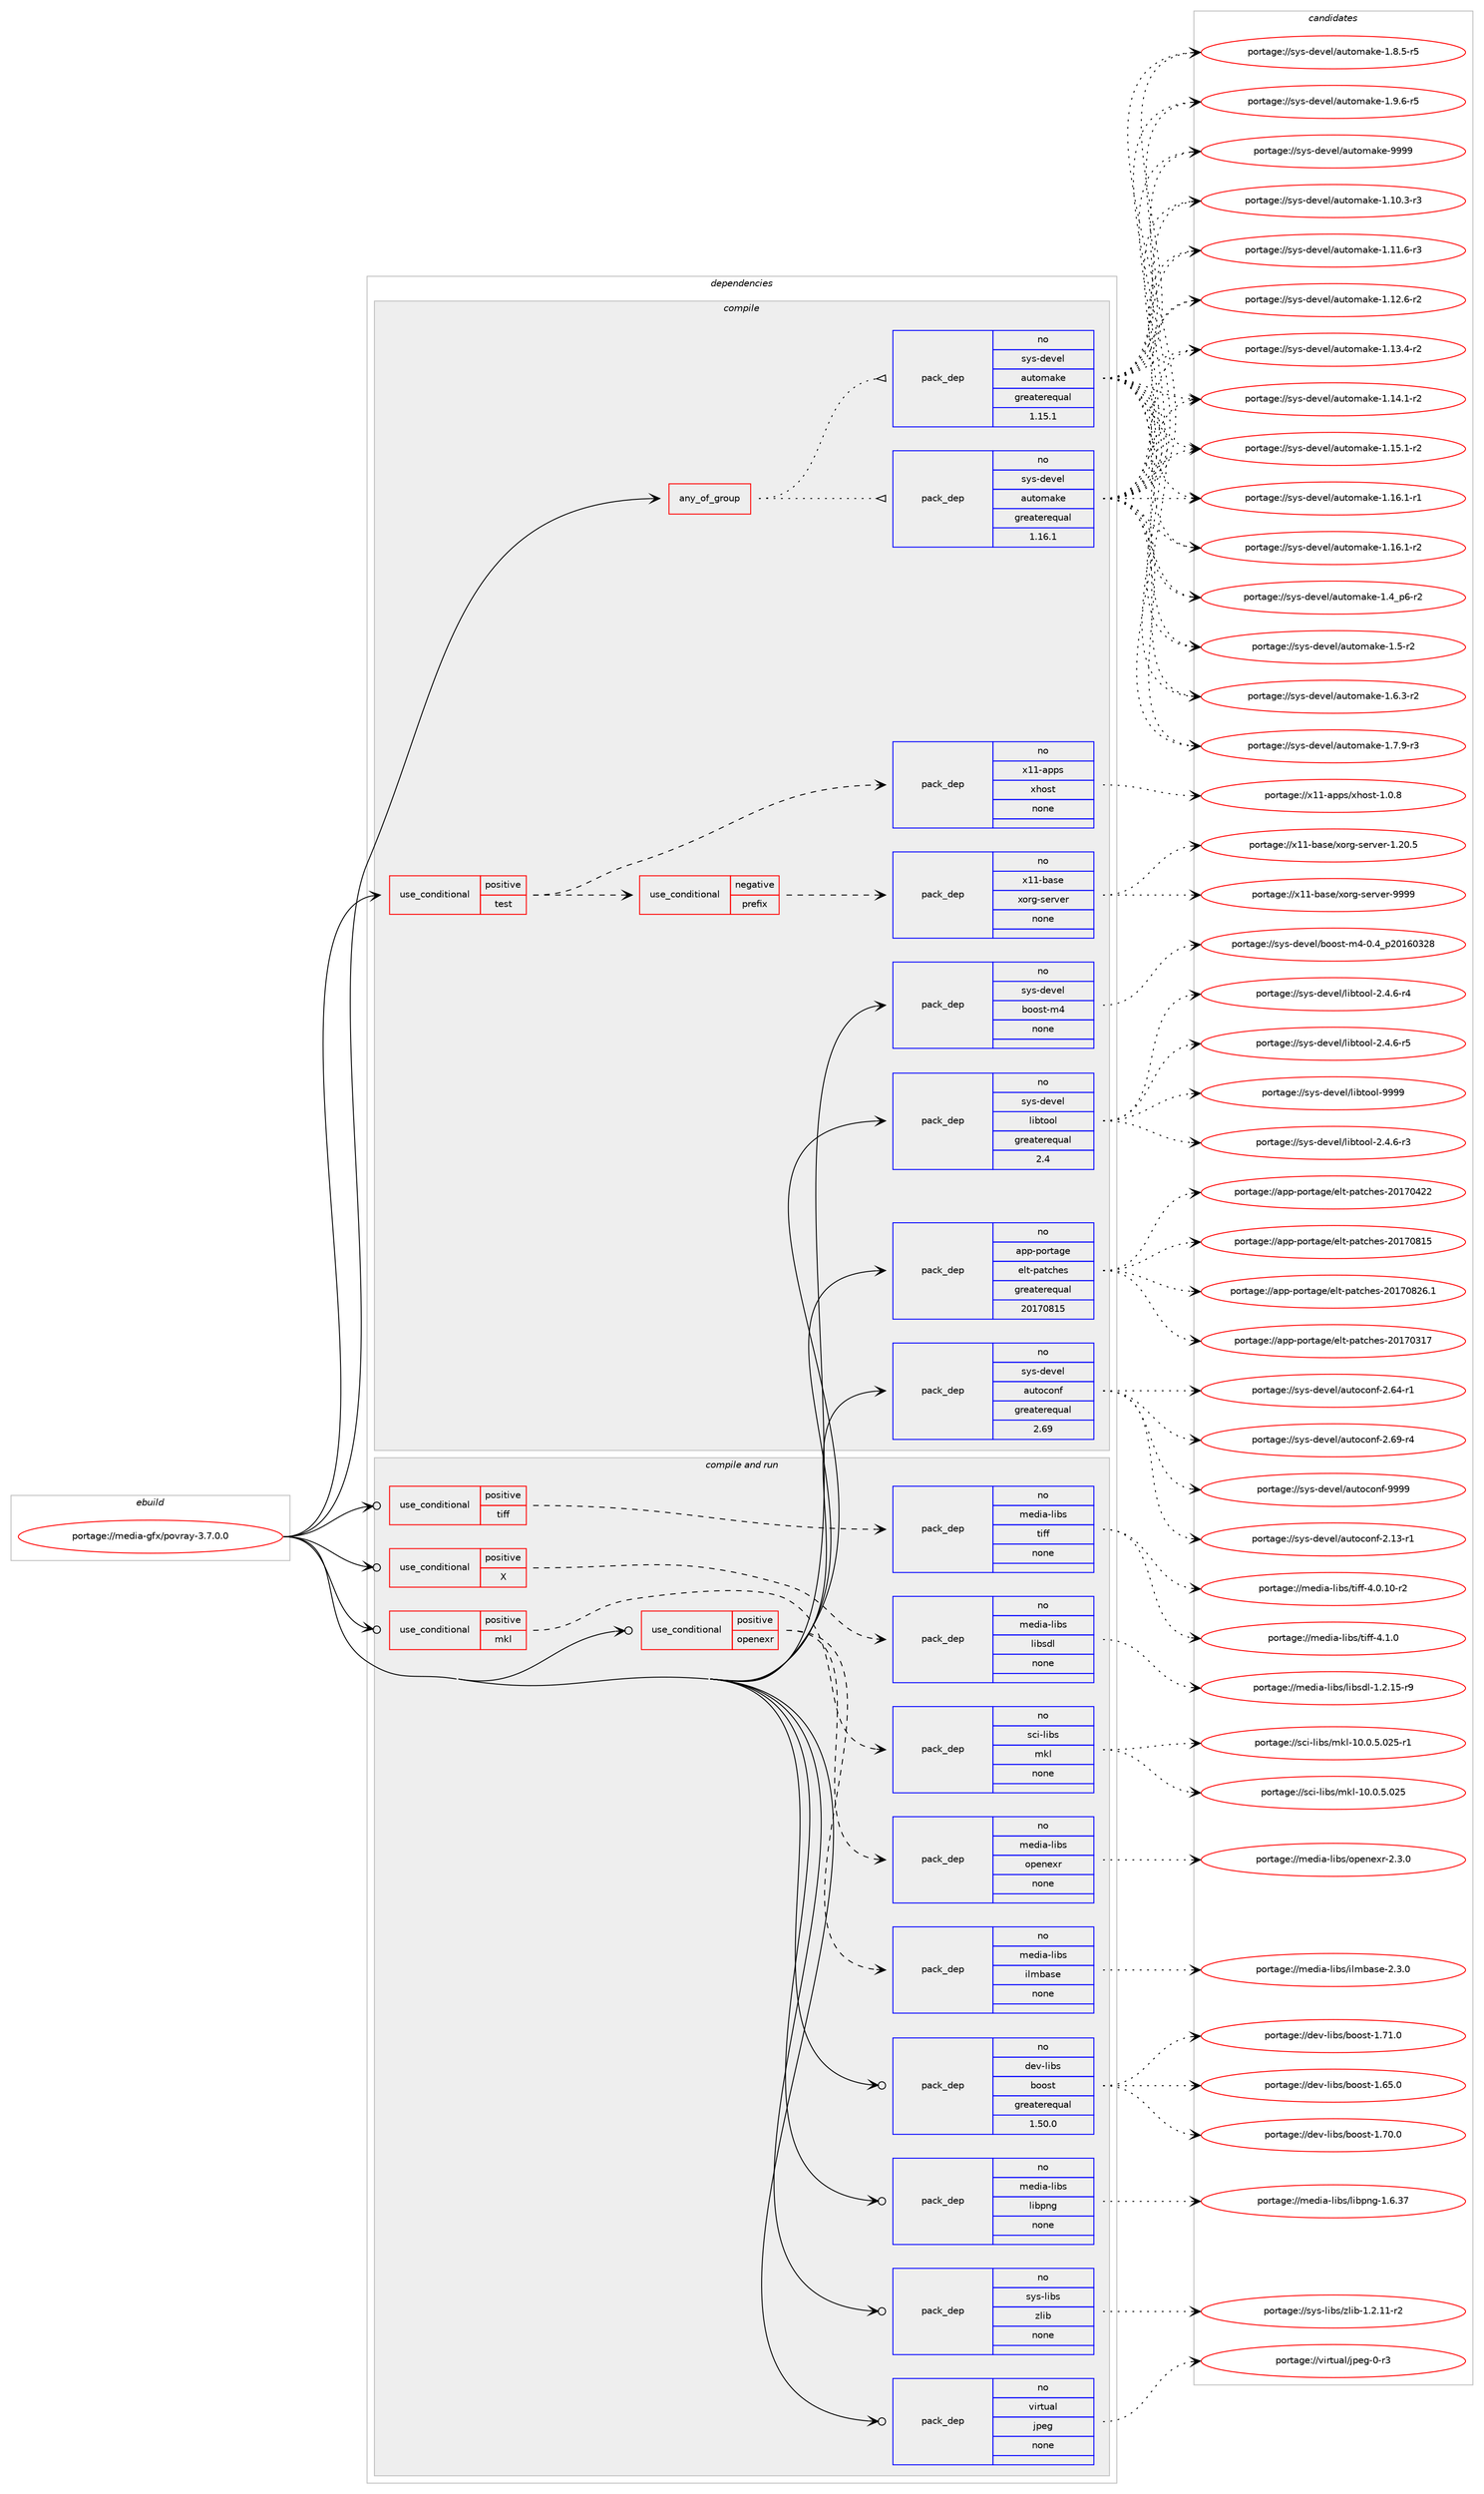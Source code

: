 digraph prolog {

# *************
# Graph options
# *************

newrank=true;
concentrate=true;
compound=true;
graph [rankdir=LR,fontname=Helvetica,fontsize=10,ranksep=1.5];#, ranksep=2.5, nodesep=0.2];
edge  [arrowhead=vee];
node  [fontname=Helvetica,fontsize=10];

# **********
# The ebuild
# **********

subgraph cluster_leftcol {
color=gray;
rank=same;
label=<<i>ebuild</i>>;
id [label="portage://media-gfx/povray-3.7.0.0", color=red, width=4, href="../media-gfx/povray-3.7.0.0.svg"];
}

# ****************
# The dependencies
# ****************

subgraph cluster_midcol {
color=gray;
label=<<i>dependencies</i>>;
subgraph cluster_compile {
fillcolor="#eeeeee";
style=filled;
label=<<i>compile</i>>;
subgraph any4969 {
dependency315921 [label=<<TABLE BORDER="0" CELLBORDER="1" CELLSPACING="0" CELLPADDING="4"><TR><TD CELLPADDING="10">any_of_group</TD></TR></TABLE>>, shape=none, color=red];subgraph pack231931 {
dependency315922 [label=<<TABLE BORDER="0" CELLBORDER="1" CELLSPACING="0" CELLPADDING="4" WIDTH="220"><TR><TD ROWSPAN="6" CELLPADDING="30">pack_dep</TD></TR><TR><TD WIDTH="110">no</TD></TR><TR><TD>sys-devel</TD></TR><TR><TD>automake</TD></TR><TR><TD>greaterequal</TD></TR><TR><TD>1.16.1</TD></TR></TABLE>>, shape=none, color=blue];
}
dependency315921:e -> dependency315922:w [weight=20,style="dotted",arrowhead="oinv"];
subgraph pack231932 {
dependency315923 [label=<<TABLE BORDER="0" CELLBORDER="1" CELLSPACING="0" CELLPADDING="4" WIDTH="220"><TR><TD ROWSPAN="6" CELLPADDING="30">pack_dep</TD></TR><TR><TD WIDTH="110">no</TD></TR><TR><TD>sys-devel</TD></TR><TR><TD>automake</TD></TR><TR><TD>greaterequal</TD></TR><TR><TD>1.15.1</TD></TR></TABLE>>, shape=none, color=blue];
}
dependency315921:e -> dependency315923:w [weight=20,style="dotted",arrowhead="oinv"];
}
id:e -> dependency315921:w [weight=20,style="solid",arrowhead="vee"];
subgraph cond78905 {
dependency315924 [label=<<TABLE BORDER="0" CELLBORDER="1" CELLSPACING="0" CELLPADDING="4"><TR><TD ROWSPAN="3" CELLPADDING="10">use_conditional</TD></TR><TR><TD>positive</TD></TR><TR><TD>test</TD></TR></TABLE>>, shape=none, color=red];
subgraph cond78906 {
dependency315925 [label=<<TABLE BORDER="0" CELLBORDER="1" CELLSPACING="0" CELLPADDING="4"><TR><TD ROWSPAN="3" CELLPADDING="10">use_conditional</TD></TR><TR><TD>negative</TD></TR><TR><TD>prefix</TD></TR></TABLE>>, shape=none, color=red];
subgraph pack231933 {
dependency315926 [label=<<TABLE BORDER="0" CELLBORDER="1" CELLSPACING="0" CELLPADDING="4" WIDTH="220"><TR><TD ROWSPAN="6" CELLPADDING="30">pack_dep</TD></TR><TR><TD WIDTH="110">no</TD></TR><TR><TD>x11-base</TD></TR><TR><TD>xorg-server</TD></TR><TR><TD>none</TD></TR><TR><TD></TD></TR></TABLE>>, shape=none, color=blue];
}
dependency315925:e -> dependency315926:w [weight=20,style="dashed",arrowhead="vee"];
}
dependency315924:e -> dependency315925:w [weight=20,style="dashed",arrowhead="vee"];
subgraph pack231934 {
dependency315927 [label=<<TABLE BORDER="0" CELLBORDER="1" CELLSPACING="0" CELLPADDING="4" WIDTH="220"><TR><TD ROWSPAN="6" CELLPADDING="30">pack_dep</TD></TR><TR><TD WIDTH="110">no</TD></TR><TR><TD>x11-apps</TD></TR><TR><TD>xhost</TD></TR><TR><TD>none</TD></TR><TR><TD></TD></TR></TABLE>>, shape=none, color=blue];
}
dependency315924:e -> dependency315927:w [weight=20,style="dashed",arrowhead="vee"];
}
id:e -> dependency315924:w [weight=20,style="solid",arrowhead="vee"];
subgraph pack231935 {
dependency315928 [label=<<TABLE BORDER="0" CELLBORDER="1" CELLSPACING="0" CELLPADDING="4" WIDTH="220"><TR><TD ROWSPAN="6" CELLPADDING="30">pack_dep</TD></TR><TR><TD WIDTH="110">no</TD></TR><TR><TD>app-portage</TD></TR><TR><TD>elt-patches</TD></TR><TR><TD>greaterequal</TD></TR><TR><TD>20170815</TD></TR></TABLE>>, shape=none, color=blue];
}
id:e -> dependency315928:w [weight=20,style="solid",arrowhead="vee"];
subgraph pack231936 {
dependency315929 [label=<<TABLE BORDER="0" CELLBORDER="1" CELLSPACING="0" CELLPADDING="4" WIDTH="220"><TR><TD ROWSPAN="6" CELLPADDING="30">pack_dep</TD></TR><TR><TD WIDTH="110">no</TD></TR><TR><TD>sys-devel</TD></TR><TR><TD>autoconf</TD></TR><TR><TD>greaterequal</TD></TR><TR><TD>2.69</TD></TR></TABLE>>, shape=none, color=blue];
}
id:e -> dependency315929:w [weight=20,style="solid",arrowhead="vee"];
subgraph pack231937 {
dependency315930 [label=<<TABLE BORDER="0" CELLBORDER="1" CELLSPACING="0" CELLPADDING="4" WIDTH="220"><TR><TD ROWSPAN="6" CELLPADDING="30">pack_dep</TD></TR><TR><TD WIDTH="110">no</TD></TR><TR><TD>sys-devel</TD></TR><TR><TD>boost-m4</TD></TR><TR><TD>none</TD></TR><TR><TD></TD></TR></TABLE>>, shape=none, color=blue];
}
id:e -> dependency315930:w [weight=20,style="solid",arrowhead="vee"];
subgraph pack231938 {
dependency315931 [label=<<TABLE BORDER="0" CELLBORDER="1" CELLSPACING="0" CELLPADDING="4" WIDTH="220"><TR><TD ROWSPAN="6" CELLPADDING="30">pack_dep</TD></TR><TR><TD WIDTH="110">no</TD></TR><TR><TD>sys-devel</TD></TR><TR><TD>libtool</TD></TR><TR><TD>greaterequal</TD></TR><TR><TD>2.4</TD></TR></TABLE>>, shape=none, color=blue];
}
id:e -> dependency315931:w [weight=20,style="solid",arrowhead="vee"];
}
subgraph cluster_compileandrun {
fillcolor="#eeeeee";
style=filled;
label=<<i>compile and run</i>>;
subgraph cond78907 {
dependency315932 [label=<<TABLE BORDER="0" CELLBORDER="1" CELLSPACING="0" CELLPADDING="4"><TR><TD ROWSPAN="3" CELLPADDING="10">use_conditional</TD></TR><TR><TD>positive</TD></TR><TR><TD>X</TD></TR></TABLE>>, shape=none, color=red];
subgraph pack231939 {
dependency315933 [label=<<TABLE BORDER="0" CELLBORDER="1" CELLSPACING="0" CELLPADDING="4" WIDTH="220"><TR><TD ROWSPAN="6" CELLPADDING="30">pack_dep</TD></TR><TR><TD WIDTH="110">no</TD></TR><TR><TD>media-libs</TD></TR><TR><TD>libsdl</TD></TR><TR><TD>none</TD></TR><TR><TD></TD></TR></TABLE>>, shape=none, color=blue];
}
dependency315932:e -> dependency315933:w [weight=20,style="dashed",arrowhead="vee"];
}
id:e -> dependency315932:w [weight=20,style="solid",arrowhead="odotvee"];
subgraph cond78908 {
dependency315934 [label=<<TABLE BORDER="0" CELLBORDER="1" CELLSPACING="0" CELLPADDING="4"><TR><TD ROWSPAN="3" CELLPADDING="10">use_conditional</TD></TR><TR><TD>positive</TD></TR><TR><TD>mkl</TD></TR></TABLE>>, shape=none, color=red];
subgraph pack231940 {
dependency315935 [label=<<TABLE BORDER="0" CELLBORDER="1" CELLSPACING="0" CELLPADDING="4" WIDTH="220"><TR><TD ROWSPAN="6" CELLPADDING="30">pack_dep</TD></TR><TR><TD WIDTH="110">no</TD></TR><TR><TD>sci-libs</TD></TR><TR><TD>mkl</TD></TR><TR><TD>none</TD></TR><TR><TD></TD></TR></TABLE>>, shape=none, color=blue];
}
dependency315934:e -> dependency315935:w [weight=20,style="dashed",arrowhead="vee"];
}
id:e -> dependency315934:w [weight=20,style="solid",arrowhead="odotvee"];
subgraph cond78909 {
dependency315936 [label=<<TABLE BORDER="0" CELLBORDER="1" CELLSPACING="0" CELLPADDING="4"><TR><TD ROWSPAN="3" CELLPADDING="10">use_conditional</TD></TR><TR><TD>positive</TD></TR><TR><TD>openexr</TD></TR></TABLE>>, shape=none, color=red];
subgraph pack231941 {
dependency315937 [label=<<TABLE BORDER="0" CELLBORDER="1" CELLSPACING="0" CELLPADDING="4" WIDTH="220"><TR><TD ROWSPAN="6" CELLPADDING="30">pack_dep</TD></TR><TR><TD WIDTH="110">no</TD></TR><TR><TD>media-libs</TD></TR><TR><TD>ilmbase</TD></TR><TR><TD>none</TD></TR><TR><TD></TD></TR></TABLE>>, shape=none, color=blue];
}
dependency315936:e -> dependency315937:w [weight=20,style="dashed",arrowhead="vee"];
subgraph pack231942 {
dependency315938 [label=<<TABLE BORDER="0" CELLBORDER="1" CELLSPACING="0" CELLPADDING="4" WIDTH="220"><TR><TD ROWSPAN="6" CELLPADDING="30">pack_dep</TD></TR><TR><TD WIDTH="110">no</TD></TR><TR><TD>media-libs</TD></TR><TR><TD>openexr</TD></TR><TR><TD>none</TD></TR><TR><TD></TD></TR></TABLE>>, shape=none, color=blue];
}
dependency315936:e -> dependency315938:w [weight=20,style="dashed",arrowhead="vee"];
}
id:e -> dependency315936:w [weight=20,style="solid",arrowhead="odotvee"];
subgraph cond78910 {
dependency315939 [label=<<TABLE BORDER="0" CELLBORDER="1" CELLSPACING="0" CELLPADDING="4"><TR><TD ROWSPAN="3" CELLPADDING="10">use_conditional</TD></TR><TR><TD>positive</TD></TR><TR><TD>tiff</TD></TR></TABLE>>, shape=none, color=red];
subgraph pack231943 {
dependency315940 [label=<<TABLE BORDER="0" CELLBORDER="1" CELLSPACING="0" CELLPADDING="4" WIDTH="220"><TR><TD ROWSPAN="6" CELLPADDING="30">pack_dep</TD></TR><TR><TD WIDTH="110">no</TD></TR><TR><TD>media-libs</TD></TR><TR><TD>tiff</TD></TR><TR><TD>none</TD></TR><TR><TD></TD></TR></TABLE>>, shape=none, color=blue];
}
dependency315939:e -> dependency315940:w [weight=20,style="dashed",arrowhead="vee"];
}
id:e -> dependency315939:w [weight=20,style="solid",arrowhead="odotvee"];
subgraph pack231944 {
dependency315941 [label=<<TABLE BORDER="0" CELLBORDER="1" CELLSPACING="0" CELLPADDING="4" WIDTH="220"><TR><TD ROWSPAN="6" CELLPADDING="30">pack_dep</TD></TR><TR><TD WIDTH="110">no</TD></TR><TR><TD>dev-libs</TD></TR><TR><TD>boost</TD></TR><TR><TD>greaterequal</TD></TR><TR><TD>1.50.0</TD></TR></TABLE>>, shape=none, color=blue];
}
id:e -> dependency315941:w [weight=20,style="solid",arrowhead="odotvee"];
subgraph pack231945 {
dependency315942 [label=<<TABLE BORDER="0" CELLBORDER="1" CELLSPACING="0" CELLPADDING="4" WIDTH="220"><TR><TD ROWSPAN="6" CELLPADDING="30">pack_dep</TD></TR><TR><TD WIDTH="110">no</TD></TR><TR><TD>media-libs</TD></TR><TR><TD>libpng</TD></TR><TR><TD>none</TD></TR><TR><TD></TD></TR></TABLE>>, shape=none, color=blue];
}
id:e -> dependency315942:w [weight=20,style="solid",arrowhead="odotvee"];
subgraph pack231946 {
dependency315943 [label=<<TABLE BORDER="0" CELLBORDER="1" CELLSPACING="0" CELLPADDING="4" WIDTH="220"><TR><TD ROWSPAN="6" CELLPADDING="30">pack_dep</TD></TR><TR><TD WIDTH="110">no</TD></TR><TR><TD>sys-libs</TD></TR><TR><TD>zlib</TD></TR><TR><TD>none</TD></TR><TR><TD></TD></TR></TABLE>>, shape=none, color=blue];
}
id:e -> dependency315943:w [weight=20,style="solid",arrowhead="odotvee"];
subgraph pack231947 {
dependency315944 [label=<<TABLE BORDER="0" CELLBORDER="1" CELLSPACING="0" CELLPADDING="4" WIDTH="220"><TR><TD ROWSPAN="6" CELLPADDING="30">pack_dep</TD></TR><TR><TD WIDTH="110">no</TD></TR><TR><TD>virtual</TD></TR><TR><TD>jpeg</TD></TR><TR><TD>none</TD></TR><TR><TD></TD></TR></TABLE>>, shape=none, color=blue];
}
id:e -> dependency315944:w [weight=20,style="solid",arrowhead="odotvee"];
}
subgraph cluster_run {
fillcolor="#eeeeee";
style=filled;
label=<<i>run</i>>;
}
}

# **************
# The candidates
# **************

subgraph cluster_choices {
rank=same;
color=gray;
label=<<i>candidates</i>>;

subgraph choice231931 {
color=black;
nodesep=1;
choiceportage11512111545100101118101108479711711611110997107101454946494846514511451 [label="portage://sys-devel/automake-1.10.3-r3", color=red, width=4,href="../sys-devel/automake-1.10.3-r3.svg"];
choiceportage11512111545100101118101108479711711611110997107101454946494946544511451 [label="portage://sys-devel/automake-1.11.6-r3", color=red, width=4,href="../sys-devel/automake-1.11.6-r3.svg"];
choiceportage11512111545100101118101108479711711611110997107101454946495046544511450 [label="portage://sys-devel/automake-1.12.6-r2", color=red, width=4,href="../sys-devel/automake-1.12.6-r2.svg"];
choiceportage11512111545100101118101108479711711611110997107101454946495146524511450 [label="portage://sys-devel/automake-1.13.4-r2", color=red, width=4,href="../sys-devel/automake-1.13.4-r2.svg"];
choiceportage11512111545100101118101108479711711611110997107101454946495246494511450 [label="portage://sys-devel/automake-1.14.1-r2", color=red, width=4,href="../sys-devel/automake-1.14.1-r2.svg"];
choiceportage11512111545100101118101108479711711611110997107101454946495346494511450 [label="portage://sys-devel/automake-1.15.1-r2", color=red, width=4,href="../sys-devel/automake-1.15.1-r2.svg"];
choiceportage11512111545100101118101108479711711611110997107101454946495446494511449 [label="portage://sys-devel/automake-1.16.1-r1", color=red, width=4,href="../sys-devel/automake-1.16.1-r1.svg"];
choiceportage11512111545100101118101108479711711611110997107101454946495446494511450 [label="portage://sys-devel/automake-1.16.1-r2", color=red, width=4,href="../sys-devel/automake-1.16.1-r2.svg"];
choiceportage115121115451001011181011084797117116111109971071014549465295112544511450 [label="portage://sys-devel/automake-1.4_p6-r2", color=red, width=4,href="../sys-devel/automake-1.4_p6-r2.svg"];
choiceportage11512111545100101118101108479711711611110997107101454946534511450 [label="portage://sys-devel/automake-1.5-r2", color=red, width=4,href="../sys-devel/automake-1.5-r2.svg"];
choiceportage115121115451001011181011084797117116111109971071014549465446514511450 [label="portage://sys-devel/automake-1.6.3-r2", color=red, width=4,href="../sys-devel/automake-1.6.3-r2.svg"];
choiceportage115121115451001011181011084797117116111109971071014549465546574511451 [label="portage://sys-devel/automake-1.7.9-r3", color=red, width=4,href="../sys-devel/automake-1.7.9-r3.svg"];
choiceportage115121115451001011181011084797117116111109971071014549465646534511453 [label="portage://sys-devel/automake-1.8.5-r5", color=red, width=4,href="../sys-devel/automake-1.8.5-r5.svg"];
choiceportage115121115451001011181011084797117116111109971071014549465746544511453 [label="portage://sys-devel/automake-1.9.6-r5", color=red, width=4,href="../sys-devel/automake-1.9.6-r5.svg"];
choiceportage115121115451001011181011084797117116111109971071014557575757 [label="portage://sys-devel/automake-9999", color=red, width=4,href="../sys-devel/automake-9999.svg"];
dependency315922:e -> choiceportage11512111545100101118101108479711711611110997107101454946494846514511451:w [style=dotted,weight="100"];
dependency315922:e -> choiceportage11512111545100101118101108479711711611110997107101454946494946544511451:w [style=dotted,weight="100"];
dependency315922:e -> choiceportage11512111545100101118101108479711711611110997107101454946495046544511450:w [style=dotted,weight="100"];
dependency315922:e -> choiceportage11512111545100101118101108479711711611110997107101454946495146524511450:w [style=dotted,weight="100"];
dependency315922:e -> choiceportage11512111545100101118101108479711711611110997107101454946495246494511450:w [style=dotted,weight="100"];
dependency315922:e -> choiceportage11512111545100101118101108479711711611110997107101454946495346494511450:w [style=dotted,weight="100"];
dependency315922:e -> choiceportage11512111545100101118101108479711711611110997107101454946495446494511449:w [style=dotted,weight="100"];
dependency315922:e -> choiceportage11512111545100101118101108479711711611110997107101454946495446494511450:w [style=dotted,weight="100"];
dependency315922:e -> choiceportage115121115451001011181011084797117116111109971071014549465295112544511450:w [style=dotted,weight="100"];
dependency315922:e -> choiceportage11512111545100101118101108479711711611110997107101454946534511450:w [style=dotted,weight="100"];
dependency315922:e -> choiceportage115121115451001011181011084797117116111109971071014549465446514511450:w [style=dotted,weight="100"];
dependency315922:e -> choiceportage115121115451001011181011084797117116111109971071014549465546574511451:w [style=dotted,weight="100"];
dependency315922:e -> choiceportage115121115451001011181011084797117116111109971071014549465646534511453:w [style=dotted,weight="100"];
dependency315922:e -> choiceportage115121115451001011181011084797117116111109971071014549465746544511453:w [style=dotted,weight="100"];
dependency315922:e -> choiceportage115121115451001011181011084797117116111109971071014557575757:w [style=dotted,weight="100"];
}
subgraph choice231932 {
color=black;
nodesep=1;
choiceportage11512111545100101118101108479711711611110997107101454946494846514511451 [label="portage://sys-devel/automake-1.10.3-r3", color=red, width=4,href="../sys-devel/automake-1.10.3-r3.svg"];
choiceportage11512111545100101118101108479711711611110997107101454946494946544511451 [label="portage://sys-devel/automake-1.11.6-r3", color=red, width=4,href="../sys-devel/automake-1.11.6-r3.svg"];
choiceportage11512111545100101118101108479711711611110997107101454946495046544511450 [label="portage://sys-devel/automake-1.12.6-r2", color=red, width=4,href="../sys-devel/automake-1.12.6-r2.svg"];
choiceportage11512111545100101118101108479711711611110997107101454946495146524511450 [label="portage://sys-devel/automake-1.13.4-r2", color=red, width=4,href="../sys-devel/automake-1.13.4-r2.svg"];
choiceportage11512111545100101118101108479711711611110997107101454946495246494511450 [label="portage://sys-devel/automake-1.14.1-r2", color=red, width=4,href="../sys-devel/automake-1.14.1-r2.svg"];
choiceportage11512111545100101118101108479711711611110997107101454946495346494511450 [label="portage://sys-devel/automake-1.15.1-r2", color=red, width=4,href="../sys-devel/automake-1.15.1-r2.svg"];
choiceportage11512111545100101118101108479711711611110997107101454946495446494511449 [label="portage://sys-devel/automake-1.16.1-r1", color=red, width=4,href="../sys-devel/automake-1.16.1-r1.svg"];
choiceportage11512111545100101118101108479711711611110997107101454946495446494511450 [label="portage://sys-devel/automake-1.16.1-r2", color=red, width=4,href="../sys-devel/automake-1.16.1-r2.svg"];
choiceportage115121115451001011181011084797117116111109971071014549465295112544511450 [label="portage://sys-devel/automake-1.4_p6-r2", color=red, width=4,href="../sys-devel/automake-1.4_p6-r2.svg"];
choiceportage11512111545100101118101108479711711611110997107101454946534511450 [label="portage://sys-devel/automake-1.5-r2", color=red, width=4,href="../sys-devel/automake-1.5-r2.svg"];
choiceportage115121115451001011181011084797117116111109971071014549465446514511450 [label="portage://sys-devel/automake-1.6.3-r2", color=red, width=4,href="../sys-devel/automake-1.6.3-r2.svg"];
choiceportage115121115451001011181011084797117116111109971071014549465546574511451 [label="portage://sys-devel/automake-1.7.9-r3", color=red, width=4,href="../sys-devel/automake-1.7.9-r3.svg"];
choiceportage115121115451001011181011084797117116111109971071014549465646534511453 [label="portage://sys-devel/automake-1.8.5-r5", color=red, width=4,href="../sys-devel/automake-1.8.5-r5.svg"];
choiceportage115121115451001011181011084797117116111109971071014549465746544511453 [label="portage://sys-devel/automake-1.9.6-r5", color=red, width=4,href="../sys-devel/automake-1.9.6-r5.svg"];
choiceportage115121115451001011181011084797117116111109971071014557575757 [label="portage://sys-devel/automake-9999", color=red, width=4,href="../sys-devel/automake-9999.svg"];
dependency315923:e -> choiceportage11512111545100101118101108479711711611110997107101454946494846514511451:w [style=dotted,weight="100"];
dependency315923:e -> choiceportage11512111545100101118101108479711711611110997107101454946494946544511451:w [style=dotted,weight="100"];
dependency315923:e -> choiceportage11512111545100101118101108479711711611110997107101454946495046544511450:w [style=dotted,weight="100"];
dependency315923:e -> choiceportage11512111545100101118101108479711711611110997107101454946495146524511450:w [style=dotted,weight="100"];
dependency315923:e -> choiceportage11512111545100101118101108479711711611110997107101454946495246494511450:w [style=dotted,weight="100"];
dependency315923:e -> choiceportage11512111545100101118101108479711711611110997107101454946495346494511450:w [style=dotted,weight="100"];
dependency315923:e -> choiceportage11512111545100101118101108479711711611110997107101454946495446494511449:w [style=dotted,weight="100"];
dependency315923:e -> choiceportage11512111545100101118101108479711711611110997107101454946495446494511450:w [style=dotted,weight="100"];
dependency315923:e -> choiceportage115121115451001011181011084797117116111109971071014549465295112544511450:w [style=dotted,weight="100"];
dependency315923:e -> choiceportage11512111545100101118101108479711711611110997107101454946534511450:w [style=dotted,weight="100"];
dependency315923:e -> choiceportage115121115451001011181011084797117116111109971071014549465446514511450:w [style=dotted,weight="100"];
dependency315923:e -> choiceportage115121115451001011181011084797117116111109971071014549465546574511451:w [style=dotted,weight="100"];
dependency315923:e -> choiceportage115121115451001011181011084797117116111109971071014549465646534511453:w [style=dotted,weight="100"];
dependency315923:e -> choiceportage115121115451001011181011084797117116111109971071014549465746544511453:w [style=dotted,weight="100"];
dependency315923:e -> choiceportage115121115451001011181011084797117116111109971071014557575757:w [style=dotted,weight="100"];
}
subgraph choice231933 {
color=black;
nodesep=1;
choiceportage1204949459897115101471201111141034511510111411810111445494650484653 [label="portage://x11-base/xorg-server-1.20.5", color=red, width=4,href="../x11-base/xorg-server-1.20.5.svg"];
choiceportage120494945989711510147120111114103451151011141181011144557575757 [label="portage://x11-base/xorg-server-9999", color=red, width=4,href="../x11-base/xorg-server-9999.svg"];
dependency315926:e -> choiceportage1204949459897115101471201111141034511510111411810111445494650484653:w [style=dotted,weight="100"];
dependency315926:e -> choiceportage120494945989711510147120111114103451151011141181011144557575757:w [style=dotted,weight="100"];
}
subgraph choice231934 {
color=black;
nodesep=1;
choiceportage1204949459711211211547120104111115116454946484656 [label="portage://x11-apps/xhost-1.0.8", color=red, width=4,href="../x11-apps/xhost-1.0.8.svg"];
dependency315927:e -> choiceportage1204949459711211211547120104111115116454946484656:w [style=dotted,weight="100"];
}
subgraph choice231935 {
color=black;
nodesep=1;
choiceportage97112112451121111141169710310147101108116451129711699104101115455048495548514955 [label="portage://app-portage/elt-patches-20170317", color=red, width=4,href="../app-portage/elt-patches-20170317.svg"];
choiceportage97112112451121111141169710310147101108116451129711699104101115455048495548525050 [label="portage://app-portage/elt-patches-20170422", color=red, width=4,href="../app-portage/elt-patches-20170422.svg"];
choiceportage97112112451121111141169710310147101108116451129711699104101115455048495548564953 [label="portage://app-portage/elt-patches-20170815", color=red, width=4,href="../app-portage/elt-patches-20170815.svg"];
choiceportage971121124511211111411697103101471011081164511297116991041011154550484955485650544649 [label="portage://app-portage/elt-patches-20170826.1", color=red, width=4,href="../app-portage/elt-patches-20170826.1.svg"];
dependency315928:e -> choiceportage97112112451121111141169710310147101108116451129711699104101115455048495548514955:w [style=dotted,weight="100"];
dependency315928:e -> choiceportage97112112451121111141169710310147101108116451129711699104101115455048495548525050:w [style=dotted,weight="100"];
dependency315928:e -> choiceportage97112112451121111141169710310147101108116451129711699104101115455048495548564953:w [style=dotted,weight="100"];
dependency315928:e -> choiceportage971121124511211111411697103101471011081164511297116991041011154550484955485650544649:w [style=dotted,weight="100"];
}
subgraph choice231936 {
color=black;
nodesep=1;
choiceportage1151211154510010111810110847971171161119911111010245504649514511449 [label="portage://sys-devel/autoconf-2.13-r1", color=red, width=4,href="../sys-devel/autoconf-2.13-r1.svg"];
choiceportage1151211154510010111810110847971171161119911111010245504654524511449 [label="portage://sys-devel/autoconf-2.64-r1", color=red, width=4,href="../sys-devel/autoconf-2.64-r1.svg"];
choiceportage1151211154510010111810110847971171161119911111010245504654574511452 [label="portage://sys-devel/autoconf-2.69-r4", color=red, width=4,href="../sys-devel/autoconf-2.69-r4.svg"];
choiceportage115121115451001011181011084797117116111991111101024557575757 [label="portage://sys-devel/autoconf-9999", color=red, width=4,href="../sys-devel/autoconf-9999.svg"];
dependency315929:e -> choiceportage1151211154510010111810110847971171161119911111010245504649514511449:w [style=dotted,weight="100"];
dependency315929:e -> choiceportage1151211154510010111810110847971171161119911111010245504654524511449:w [style=dotted,weight="100"];
dependency315929:e -> choiceportage1151211154510010111810110847971171161119911111010245504654574511452:w [style=dotted,weight="100"];
dependency315929:e -> choiceportage115121115451001011181011084797117116111991111101024557575757:w [style=dotted,weight="100"];
}
subgraph choice231937 {
color=black;
nodesep=1;
choiceportage115121115451001011181011084798111111115116451095245484652951125048495448515056 [label="portage://sys-devel/boost-m4-0.4_p20160328", color=red, width=4,href="../sys-devel/boost-m4-0.4_p20160328.svg"];
dependency315930:e -> choiceportage115121115451001011181011084798111111115116451095245484652951125048495448515056:w [style=dotted,weight="100"];
}
subgraph choice231938 {
color=black;
nodesep=1;
choiceportage1151211154510010111810110847108105981161111111084550465246544511451 [label="portage://sys-devel/libtool-2.4.6-r3", color=red, width=4,href="../sys-devel/libtool-2.4.6-r3.svg"];
choiceportage1151211154510010111810110847108105981161111111084550465246544511452 [label="portage://sys-devel/libtool-2.4.6-r4", color=red, width=4,href="../sys-devel/libtool-2.4.6-r4.svg"];
choiceportage1151211154510010111810110847108105981161111111084550465246544511453 [label="portage://sys-devel/libtool-2.4.6-r5", color=red, width=4,href="../sys-devel/libtool-2.4.6-r5.svg"];
choiceportage1151211154510010111810110847108105981161111111084557575757 [label="portage://sys-devel/libtool-9999", color=red, width=4,href="../sys-devel/libtool-9999.svg"];
dependency315931:e -> choiceportage1151211154510010111810110847108105981161111111084550465246544511451:w [style=dotted,weight="100"];
dependency315931:e -> choiceportage1151211154510010111810110847108105981161111111084550465246544511452:w [style=dotted,weight="100"];
dependency315931:e -> choiceportage1151211154510010111810110847108105981161111111084550465246544511453:w [style=dotted,weight="100"];
dependency315931:e -> choiceportage1151211154510010111810110847108105981161111111084557575757:w [style=dotted,weight="100"];
}
subgraph choice231939 {
color=black;
nodesep=1;
choiceportage1091011001059745108105981154710810598115100108454946504649534511457 [label="portage://media-libs/libsdl-1.2.15-r9", color=red, width=4,href="../media-libs/libsdl-1.2.15-r9.svg"];
dependency315933:e -> choiceportage1091011001059745108105981154710810598115100108454946504649534511457:w [style=dotted,weight="100"];
}
subgraph choice231940 {
color=black;
nodesep=1;
choiceportage115991054510810598115471091071084549484648465346485053 [label="portage://sci-libs/mkl-10.0.5.025", color=red, width=4,href="../sci-libs/mkl-10.0.5.025.svg"];
choiceportage1159910545108105981154710910710845494846484653464850534511449 [label="portage://sci-libs/mkl-10.0.5.025-r1", color=red, width=4,href="../sci-libs/mkl-10.0.5.025-r1.svg"];
dependency315935:e -> choiceportage115991054510810598115471091071084549484648465346485053:w [style=dotted,weight="100"];
dependency315935:e -> choiceportage1159910545108105981154710910710845494846484653464850534511449:w [style=dotted,weight="100"];
}
subgraph choice231941 {
color=black;
nodesep=1;
choiceportage109101100105974510810598115471051081099897115101455046514648 [label="portage://media-libs/ilmbase-2.3.0", color=red, width=4,href="../media-libs/ilmbase-2.3.0.svg"];
dependency315937:e -> choiceportage109101100105974510810598115471051081099897115101455046514648:w [style=dotted,weight="100"];
}
subgraph choice231942 {
color=black;
nodesep=1;
choiceportage10910110010597451081059811547111112101110101120114455046514648 [label="portage://media-libs/openexr-2.3.0", color=red, width=4,href="../media-libs/openexr-2.3.0.svg"];
dependency315938:e -> choiceportage10910110010597451081059811547111112101110101120114455046514648:w [style=dotted,weight="100"];
}
subgraph choice231943 {
color=black;
nodesep=1;
choiceportage10910110010597451081059811547116105102102455246484649484511450 [label="portage://media-libs/tiff-4.0.10-r2", color=red, width=4,href="../media-libs/tiff-4.0.10-r2.svg"];
choiceportage10910110010597451081059811547116105102102455246494648 [label="portage://media-libs/tiff-4.1.0", color=red, width=4,href="../media-libs/tiff-4.1.0.svg"];
dependency315940:e -> choiceportage10910110010597451081059811547116105102102455246484649484511450:w [style=dotted,weight="100"];
dependency315940:e -> choiceportage10910110010597451081059811547116105102102455246494648:w [style=dotted,weight="100"];
}
subgraph choice231944 {
color=black;
nodesep=1;
choiceportage1001011184510810598115479811111111511645494654534648 [label="portage://dev-libs/boost-1.65.0", color=red, width=4,href="../dev-libs/boost-1.65.0.svg"];
choiceportage1001011184510810598115479811111111511645494655484648 [label="portage://dev-libs/boost-1.70.0", color=red, width=4,href="../dev-libs/boost-1.70.0.svg"];
choiceportage1001011184510810598115479811111111511645494655494648 [label="portage://dev-libs/boost-1.71.0", color=red, width=4,href="../dev-libs/boost-1.71.0.svg"];
dependency315941:e -> choiceportage1001011184510810598115479811111111511645494654534648:w [style=dotted,weight="100"];
dependency315941:e -> choiceportage1001011184510810598115479811111111511645494655484648:w [style=dotted,weight="100"];
dependency315941:e -> choiceportage1001011184510810598115479811111111511645494655494648:w [style=dotted,weight="100"];
}
subgraph choice231945 {
color=black;
nodesep=1;
choiceportage109101100105974510810598115471081059811211010345494654465155 [label="portage://media-libs/libpng-1.6.37", color=red, width=4,href="../media-libs/libpng-1.6.37.svg"];
dependency315942:e -> choiceportage109101100105974510810598115471081059811211010345494654465155:w [style=dotted,weight="100"];
}
subgraph choice231946 {
color=black;
nodesep=1;
choiceportage11512111545108105981154712210810598454946504649494511450 [label="portage://sys-libs/zlib-1.2.11-r2", color=red, width=4,href="../sys-libs/zlib-1.2.11-r2.svg"];
dependency315943:e -> choiceportage11512111545108105981154712210810598454946504649494511450:w [style=dotted,weight="100"];
}
subgraph choice231947 {
color=black;
nodesep=1;
choiceportage118105114116117971084710611210110345484511451 [label="portage://virtual/jpeg-0-r3", color=red, width=4,href="../virtual/jpeg-0-r3.svg"];
dependency315944:e -> choiceportage118105114116117971084710611210110345484511451:w [style=dotted,weight="100"];
}
}

}
